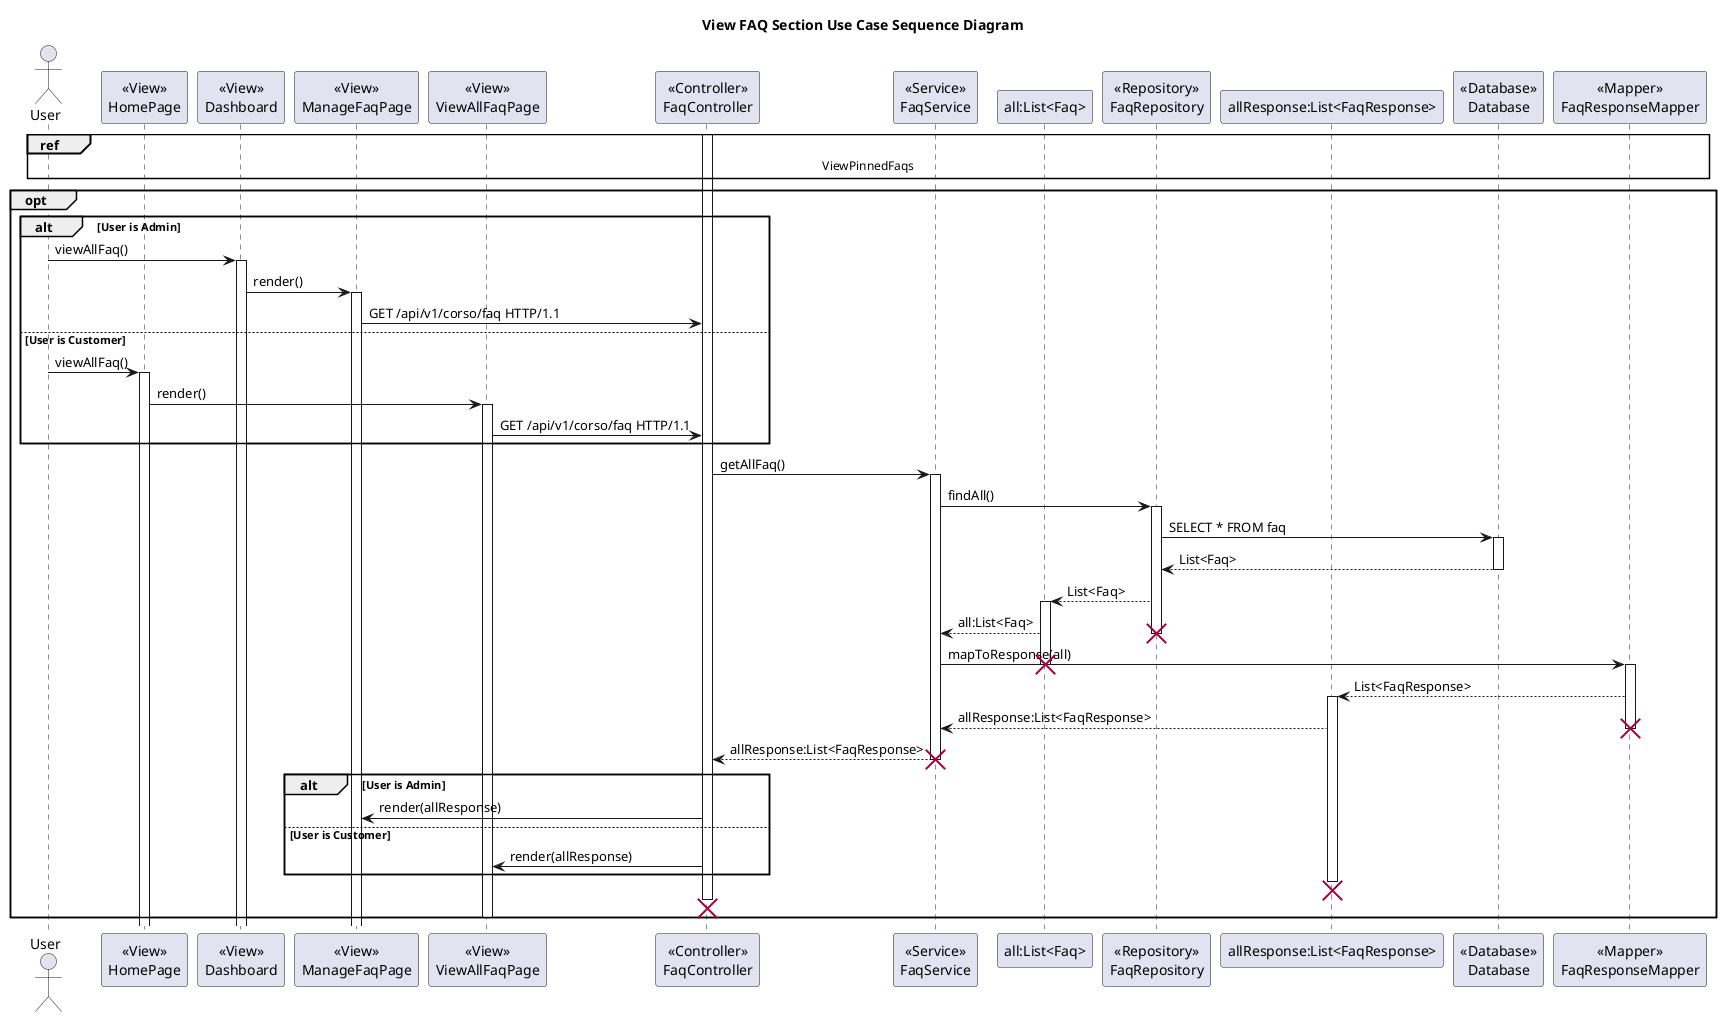 @startuml

title View FAQ Section Use Case Sequence Diagram

actor User

participant HomePage as "<<View>>\nHomePage"

participant Dashboard as "<<View>>\nDashboard"

participant ManageFaqPage as "<<View>>\nManageFaqPage"

participant ViewAllFaqPage as "<<View>>\nViewAllFaqPage"

participant FaqController as "<<Controller>>\nFaqController"

participant FaqService as "<<Service>>\nFaqService"

participant allFaq as "all:List<Faq>"

participant FaqRepository as "<<Repository>>\nFaqRepository"

participant allResponse as "allResponse:List<FaqResponse>"

participant Database as "<<Database>>\nDatabase"

participant FaqResponseMapper as "<<Mapper>>\nFaqResponseMapper"

ref over User, HomePage, ViewAllFaqPage, FaqController, FaqService, allFaq, FaqRepository, allResponse, Database, FaqResponseMapper
ViewPinnedFaqs
end ref

opt

alt User is Admin

User -> Dashboard: viewAllFaq()
activate Dashboard

Dashboard -> ManageFaqPage: render()

activate ManageFaqPage

ManageFaqPage -> FaqController: GET /api/v1/corso/faq HTTP/1.1



else User is Customer
User -> HomePage: viewAllFaq()
activate HomePage

HomePage -> ViewAllFaqPage: render()

activate ViewAllFaqPage

ViewAllFaqPage -> FaqController: GET /api/v1/corso/faq HTTP/1.1

end


activate FaqController

FaqController -> FaqService: getAllFaq()

activate FaqService

FaqService -> FaqRepository: findAll()

activate FaqRepository

FaqRepository -> Database: SELECT * FROM faq

activate Database

Database --> FaqRepository: List<Faq>

deactivate Database

FaqRepository --> allFaq: List<Faq>

activate allFaq

allFaq --> FaqService: all:List<Faq>

destroy FaqRepository

FaqService -> FaqResponseMapper: mapToResponse(all)

destroy allFaq

activate FaqResponseMapper

FaqResponseMapper --> allResponse: List<FaqResponse>

activate allResponse

allResponse --> FaqService: allResponse:List<FaqResponse>


destroy FaqResponseMapper

FaqService --> FaqController: allResponse:List<FaqResponse>

destroy FaqService

alt User is Admin

FaqController -> ManageFaqPage: render(allResponse)



else User is Customer

FaqController -> ViewAllFaqPage: render(allResponse)

end


destroy allResponse

destroy FaqController

deactivate ViewAllFaqPage





end opt


@endpuml
